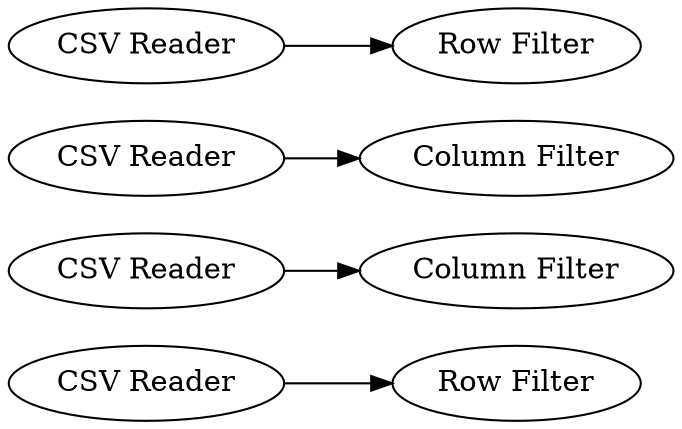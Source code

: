 digraph {
	"-9140268676362582128_6" [label="Row Filter"]
	"-9140268676362582128_4" [label="CSV Reader"]
	"-9140268676362582128_3" [label="CSV Reader"]
	"-9140268676362582128_5" [label="Row Filter"]
	"-9140268676362582128_8" [label="Column Filter"]
	"-9140268676362582128_2" [label="CSV Reader"]
	"-9140268676362582128_7" [label="Column Filter"]
	"-9140268676362582128_1" [label="CSV Reader"]
	"-9140268676362582128_4" -> "-9140268676362582128_8"
	"-9140268676362582128_1" -> "-9140268676362582128_5"
	"-9140268676362582128_3" -> "-9140268676362582128_7"
	"-9140268676362582128_2" -> "-9140268676362582128_6"
	rankdir=LR
}
